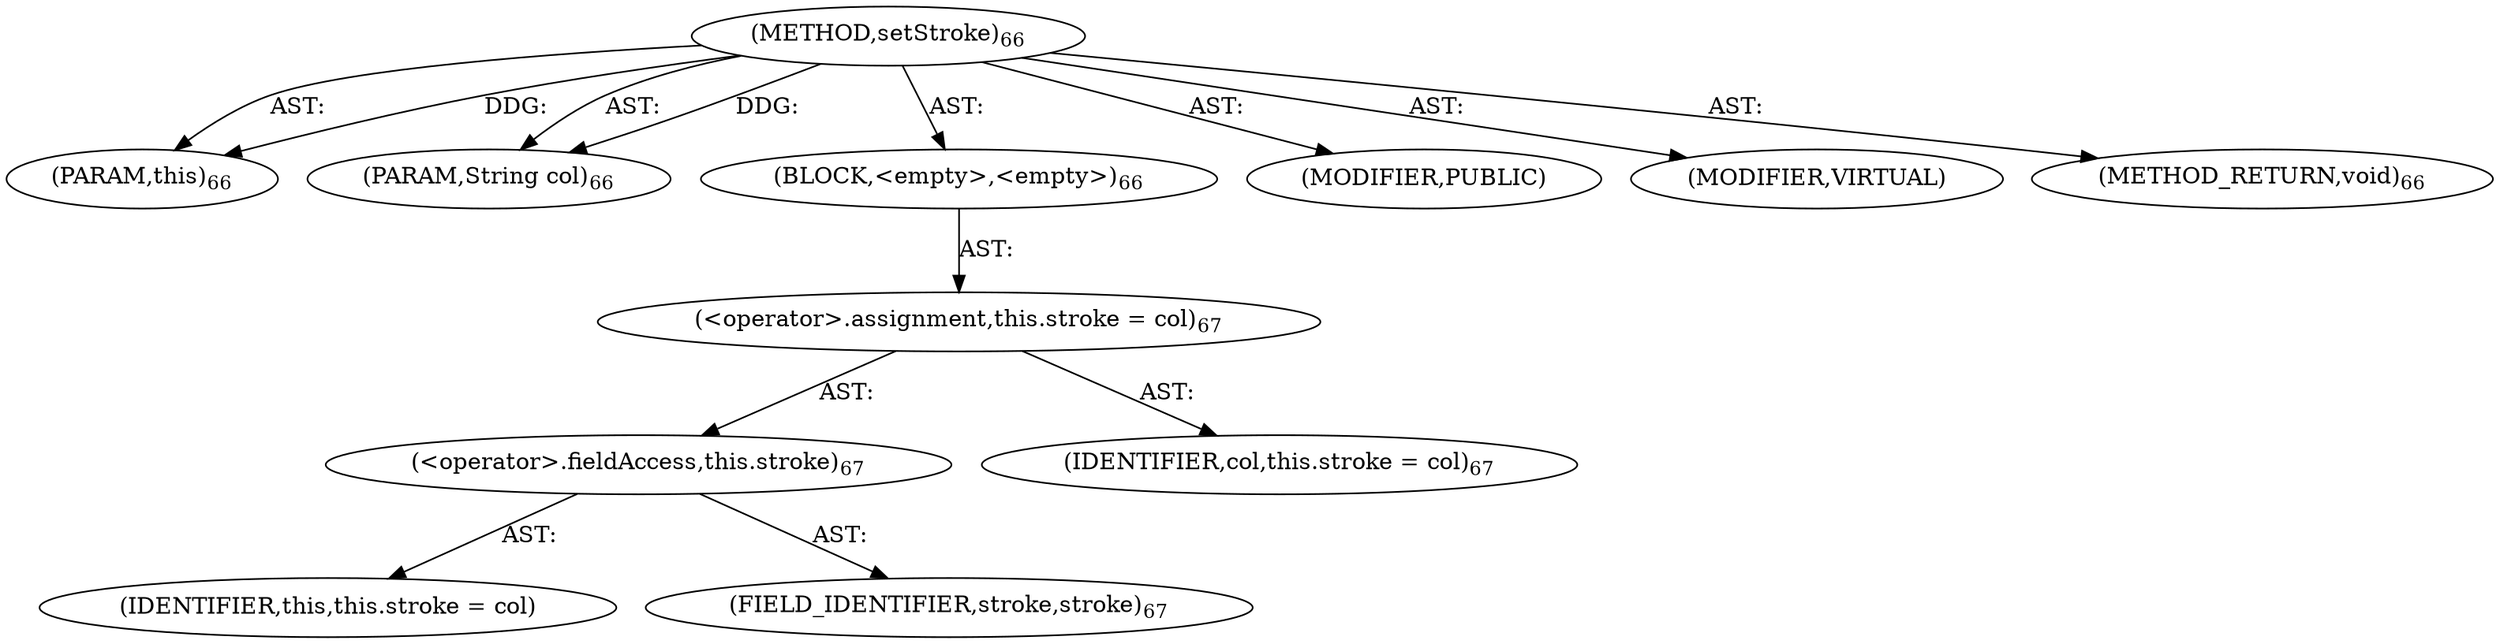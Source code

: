 digraph "setStroke" {  
"111669149697" [label = <(METHOD,setStroke)<SUB>66</SUB>> ]
"115964116994" [label = <(PARAM,this)<SUB>66</SUB>> ]
"115964116995" [label = <(PARAM,String col)<SUB>66</SUB>> ]
"25769803777" [label = <(BLOCK,&lt;empty&gt;,&lt;empty&gt;)<SUB>66</SUB>> ]
"30064771074" [label = <(&lt;operator&gt;.assignment,this.stroke = col)<SUB>67</SUB>> ]
"30064771075" [label = <(&lt;operator&gt;.fieldAccess,this.stroke)<SUB>67</SUB>> ]
"68719476738" [label = <(IDENTIFIER,this,this.stroke = col)> ]
"55834574849" [label = <(FIELD_IDENTIFIER,stroke,stroke)<SUB>67</SUB>> ]
"68719476739" [label = <(IDENTIFIER,col,this.stroke = col)<SUB>67</SUB>> ]
"133143986181" [label = <(MODIFIER,PUBLIC)> ]
"133143986182" [label = <(MODIFIER,VIRTUAL)> ]
"128849018881" [label = <(METHOD_RETURN,void)<SUB>66</SUB>> ]
  "111669149697" -> "115964116994"  [ label = "AST: "] 
  "111669149697" -> "115964116995"  [ label = "AST: "] 
  "111669149697" -> "25769803777"  [ label = "AST: "] 
  "111669149697" -> "133143986181"  [ label = "AST: "] 
  "111669149697" -> "133143986182"  [ label = "AST: "] 
  "111669149697" -> "128849018881"  [ label = "AST: "] 
  "25769803777" -> "30064771074"  [ label = "AST: "] 
  "30064771074" -> "30064771075"  [ label = "AST: "] 
  "30064771074" -> "68719476739"  [ label = "AST: "] 
  "30064771075" -> "68719476738"  [ label = "AST: "] 
  "30064771075" -> "55834574849"  [ label = "AST: "] 
  "111669149697" -> "115964116994"  [ label = "DDG: "] 
  "111669149697" -> "115964116995"  [ label = "DDG: "] 
}
